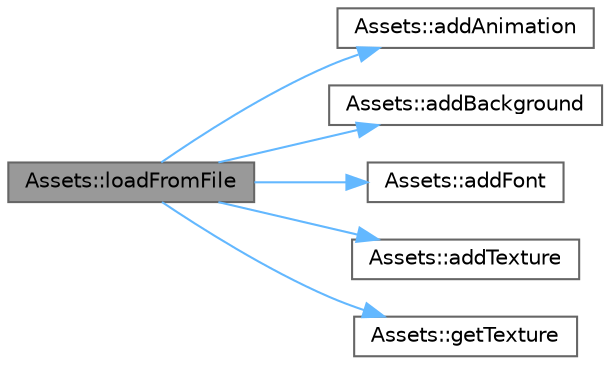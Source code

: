 digraph "Assets::loadFromFile"
{
 // LATEX_PDF_SIZE
  bgcolor="transparent";
  edge [fontname=Helvetica,fontsize=10,labelfontname=Helvetica,labelfontsize=10];
  node [fontname=Helvetica,fontsize=10,shape=box,height=0.2,width=0.4];
  rankdir="LR";
  Node1 [id="Node000001",label="Assets::loadFromFile",height=0.2,width=0.4,color="gray40", fillcolor="grey60", style="filled", fontcolor="black",tooltip=" "];
  Node1 -> Node2 [id="edge6_Node000001_Node000002",color="steelblue1",style="solid",tooltip=" "];
  Node2 [id="Node000002",label="Assets::addAnimation",height=0.2,width=0.4,color="grey40", fillcolor="white", style="filled",URL="$class_assets.html#a84caed537de59ad01d5d7061b9b2aa06",tooltip=" "];
  Node1 -> Node3 [id="edge7_Node000001_Node000003",color="steelblue1",style="solid",tooltip=" "];
  Node3 [id="Node000003",label="Assets::addBackground",height=0.2,width=0.4,color="grey40", fillcolor="white", style="filled",URL="$class_assets.html#aa06e54c74c183ce6e577b86dab8fb06f",tooltip=" "];
  Node1 -> Node4 [id="edge8_Node000001_Node000004",color="steelblue1",style="solid",tooltip=" "];
  Node4 [id="Node000004",label="Assets::addFont",height=0.2,width=0.4,color="grey40", fillcolor="white", style="filled",URL="$class_assets.html#a3378e3ae3e66e6395b05869df9dd5262",tooltip=" "];
  Node1 -> Node5 [id="edge9_Node000001_Node000005",color="steelblue1",style="solid",tooltip=" "];
  Node5 [id="Node000005",label="Assets::addTexture",height=0.2,width=0.4,color="grey40", fillcolor="white", style="filled",URL="$class_assets.html#ab02c9f34cbb12ec541e2fc94b828df14",tooltip=" "];
  Node1 -> Node6 [id="edge10_Node000001_Node000006",color="steelblue1",style="solid",tooltip=" "];
  Node6 [id="Node000006",label="Assets::getTexture",height=0.2,width=0.4,color="grey40", fillcolor="white", style="filled",URL="$class_assets.html#a181004ad24f0fe14ec4d10a284c578c3",tooltip=" "];
}
